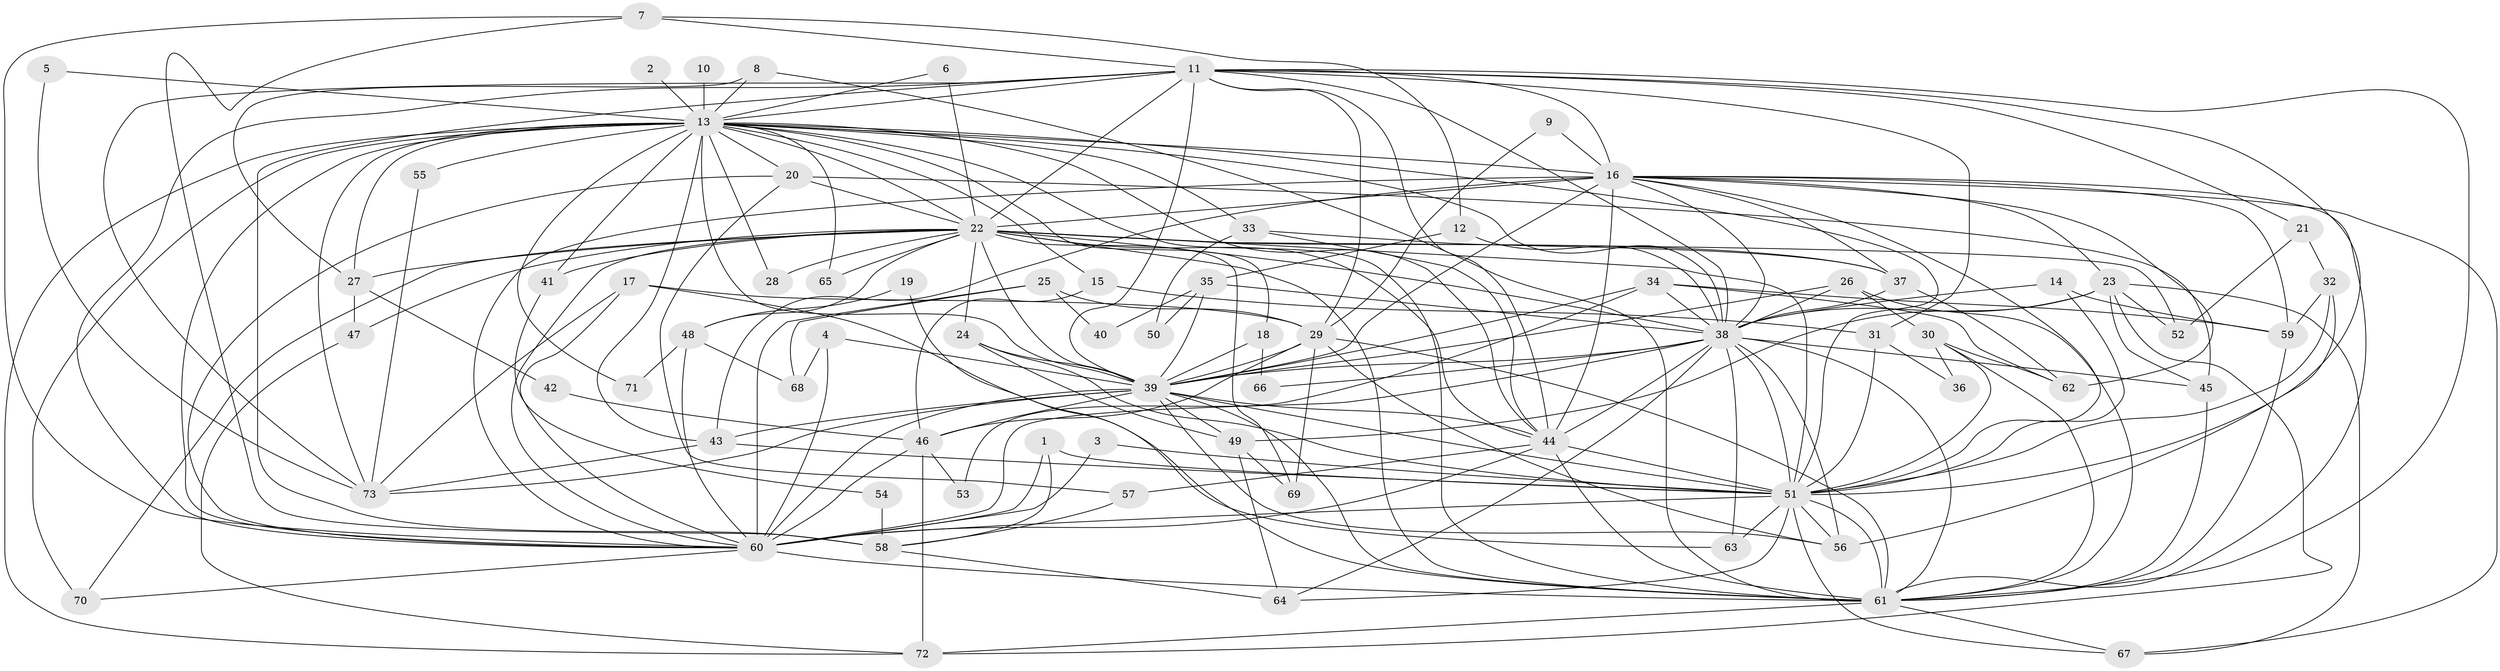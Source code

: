 // original degree distribution, {20: 0.00684931506849315, 22: 0.00684931506849315, 24: 0.00684931506849315, 36: 0.00684931506849315, 30: 0.00684931506849315, 19: 0.00684931506849315, 25: 0.00684931506849315, 32: 0.00684931506849315, 23: 0.00684931506849315, 13: 0.00684931506849315, 5: 0.06164383561643835, 7: 0.02054794520547945, 2: 0.5205479452054794, 3: 0.2054794520547945, 10: 0.00684931506849315, 4: 0.10273972602739725, 6: 0.0136986301369863}
// Generated by graph-tools (version 1.1) at 2025/01/03/09/25 03:01:19]
// undirected, 73 vertices, 209 edges
graph export_dot {
graph [start="1"]
  node [color=gray90,style=filled];
  1;
  2;
  3;
  4;
  5;
  6;
  7;
  8;
  9;
  10;
  11;
  12;
  13;
  14;
  15;
  16;
  17;
  18;
  19;
  20;
  21;
  22;
  23;
  24;
  25;
  26;
  27;
  28;
  29;
  30;
  31;
  32;
  33;
  34;
  35;
  36;
  37;
  38;
  39;
  40;
  41;
  42;
  43;
  44;
  45;
  46;
  47;
  48;
  49;
  50;
  51;
  52;
  53;
  54;
  55;
  56;
  57;
  58;
  59;
  60;
  61;
  62;
  63;
  64;
  65;
  66;
  67;
  68;
  69;
  70;
  71;
  72;
  73;
  1 -- 51 [weight=1.0];
  1 -- 58 [weight=1.0];
  1 -- 60 [weight=1.0];
  2 -- 13 [weight=1.0];
  3 -- 51 [weight=1.0];
  3 -- 60 [weight=1.0];
  4 -- 39 [weight=1.0];
  4 -- 60 [weight=2.0];
  4 -- 68 [weight=2.0];
  5 -- 13 [weight=1.0];
  5 -- 73 [weight=1.0];
  6 -- 13 [weight=1.0];
  6 -- 22 [weight=1.0];
  7 -- 11 [weight=1.0];
  7 -- 12 [weight=1.0];
  7 -- 58 [weight=1.0];
  7 -- 60 [weight=1.0];
  8 -- 13 [weight=1.0];
  8 -- 27 [weight=1.0];
  8 -- 61 [weight=1.0];
  9 -- 16 [weight=1.0];
  9 -- 29 [weight=1.0];
  10 -- 13 [weight=1.0];
  11 -- 13 [weight=1.0];
  11 -- 16 [weight=1.0];
  11 -- 21 [weight=1.0];
  11 -- 22 [weight=3.0];
  11 -- 29 [weight=2.0];
  11 -- 31 [weight=1.0];
  11 -- 38 [weight=1.0];
  11 -- 39 [weight=2.0];
  11 -- 44 [weight=1.0];
  11 -- 51 [weight=1.0];
  11 -- 58 [weight=1.0];
  11 -- 60 [weight=2.0];
  11 -- 61 [weight=1.0];
  11 -- 73 [weight=1.0];
  12 -- 35 [weight=1.0];
  12 -- 38 [weight=1.0];
  13 -- 15 [weight=1.0];
  13 -- 16 [weight=2.0];
  13 -- 18 [weight=1.0];
  13 -- 20 [weight=1.0];
  13 -- 22 [weight=1.0];
  13 -- 27 [weight=1.0];
  13 -- 28 [weight=1.0];
  13 -- 33 [weight=1.0];
  13 -- 38 [weight=1.0];
  13 -- 39 [weight=4.0];
  13 -- 41 [weight=2.0];
  13 -- 43 [weight=1.0];
  13 -- 44 [weight=1.0];
  13 -- 51 [weight=1.0];
  13 -- 55 [weight=1.0];
  13 -- 60 [weight=1.0];
  13 -- 61 [weight=1.0];
  13 -- 65 [weight=1.0];
  13 -- 70 [weight=2.0];
  13 -- 71 [weight=1.0];
  13 -- 72 [weight=1.0];
  13 -- 73 [weight=1.0];
  14 -- 38 [weight=1.0];
  14 -- 51 [weight=1.0];
  14 -- 59 [weight=1.0];
  15 -- 31 [weight=1.0];
  15 -- 46 [weight=1.0];
  16 -- 22 [weight=1.0];
  16 -- 23 [weight=1.0];
  16 -- 37 [weight=1.0];
  16 -- 38 [weight=1.0];
  16 -- 39 [weight=2.0];
  16 -- 43 [weight=1.0];
  16 -- 44 [weight=1.0];
  16 -- 51 [weight=1.0];
  16 -- 59 [weight=1.0];
  16 -- 60 [weight=2.0];
  16 -- 61 [weight=1.0];
  16 -- 62 [weight=1.0];
  16 -- 67 [weight=1.0];
  17 -- 29 [weight=1.0];
  17 -- 60 [weight=1.0];
  17 -- 63 [weight=1.0];
  17 -- 73 [weight=1.0];
  18 -- 39 [weight=1.0];
  18 -- 66 [weight=1.0];
  19 -- 48 [weight=1.0];
  19 -- 61 [weight=1.0];
  20 -- 22 [weight=1.0];
  20 -- 45 [weight=1.0];
  20 -- 57 [weight=1.0];
  20 -- 60 [weight=1.0];
  21 -- 32 [weight=1.0];
  21 -- 52 [weight=1.0];
  22 -- 24 [weight=1.0];
  22 -- 27 [weight=1.0];
  22 -- 28 [weight=1.0];
  22 -- 37 [weight=1.0];
  22 -- 38 [weight=1.0];
  22 -- 39 [weight=2.0];
  22 -- 41 [weight=1.0];
  22 -- 44 [weight=1.0];
  22 -- 47 [weight=1.0];
  22 -- 48 [weight=1.0];
  22 -- 51 [weight=1.0];
  22 -- 52 [weight=1.0];
  22 -- 60 [weight=1.0];
  22 -- 61 [weight=1.0];
  22 -- 65 [weight=1.0];
  22 -- 69 [weight=1.0];
  22 -- 70 [weight=1.0];
  23 -- 38 [weight=1.0];
  23 -- 45 [weight=1.0];
  23 -- 49 [weight=1.0];
  23 -- 52 [weight=1.0];
  23 -- 67 [weight=1.0];
  23 -- 72 [weight=1.0];
  24 -- 39 [weight=1.0];
  24 -- 49 [weight=1.0];
  24 -- 51 [weight=1.0];
  25 -- 29 [weight=1.0];
  25 -- 40 [weight=1.0];
  25 -- 60 [weight=2.0];
  25 -- 68 [weight=1.0];
  26 -- 30 [weight=1.0];
  26 -- 38 [weight=2.0];
  26 -- 39 [weight=1.0];
  26 -- 61 [weight=1.0];
  27 -- 42 [weight=1.0];
  27 -- 47 [weight=1.0];
  29 -- 39 [weight=2.0];
  29 -- 46 [weight=1.0];
  29 -- 56 [weight=1.0];
  29 -- 61 [weight=1.0];
  29 -- 69 [weight=1.0];
  30 -- 36 [weight=1.0];
  30 -- 51 [weight=1.0];
  30 -- 61 [weight=1.0];
  30 -- 62 [weight=1.0];
  31 -- 36 [weight=1.0];
  31 -- 51 [weight=1.0];
  32 -- 51 [weight=1.0];
  32 -- 56 [weight=1.0];
  32 -- 59 [weight=1.0];
  33 -- 37 [weight=1.0];
  33 -- 44 [weight=1.0];
  33 -- 50 [weight=1.0];
  34 -- 38 [weight=1.0];
  34 -- 39 [weight=1.0];
  34 -- 53 [weight=1.0];
  34 -- 59 [weight=1.0];
  34 -- 62 [weight=1.0];
  35 -- 38 [weight=2.0];
  35 -- 39 [weight=1.0];
  35 -- 40 [weight=1.0];
  35 -- 50 [weight=1.0];
  37 -- 38 [weight=1.0];
  37 -- 62 [weight=1.0];
  38 -- 39 [weight=4.0];
  38 -- 44 [weight=2.0];
  38 -- 45 [weight=1.0];
  38 -- 51 [weight=2.0];
  38 -- 56 [weight=1.0];
  38 -- 60 [weight=1.0];
  38 -- 61 [weight=3.0];
  38 -- 63 [weight=1.0];
  38 -- 64 [weight=1.0];
  38 -- 66 [weight=1.0];
  39 -- 43 [weight=1.0];
  39 -- 44 [weight=1.0];
  39 -- 46 [weight=1.0];
  39 -- 49 [weight=1.0];
  39 -- 51 [weight=2.0];
  39 -- 56 [weight=1.0];
  39 -- 60 [weight=1.0];
  39 -- 61 [weight=1.0];
  39 -- 73 [weight=1.0];
  41 -- 54 [weight=1.0];
  42 -- 46 [weight=1.0];
  43 -- 51 [weight=1.0];
  43 -- 73 [weight=1.0];
  44 -- 51 [weight=1.0];
  44 -- 57 [weight=1.0];
  44 -- 60 [weight=1.0];
  44 -- 61 [weight=3.0];
  45 -- 61 [weight=1.0];
  46 -- 53 [weight=1.0];
  46 -- 60 [weight=1.0];
  46 -- 72 [weight=1.0];
  47 -- 72 [weight=1.0];
  48 -- 60 [weight=1.0];
  48 -- 68 [weight=1.0];
  48 -- 71 [weight=1.0];
  49 -- 64 [weight=1.0];
  49 -- 69 [weight=1.0];
  51 -- 56 [weight=1.0];
  51 -- 60 [weight=1.0];
  51 -- 61 [weight=1.0];
  51 -- 63 [weight=2.0];
  51 -- 64 [weight=1.0];
  51 -- 67 [weight=1.0];
  54 -- 58 [weight=1.0];
  55 -- 73 [weight=1.0];
  57 -- 58 [weight=1.0];
  58 -- 64 [weight=1.0];
  59 -- 61 [weight=1.0];
  60 -- 61 [weight=2.0];
  60 -- 70 [weight=1.0];
  61 -- 67 [weight=1.0];
  61 -- 72 [weight=1.0];
}
